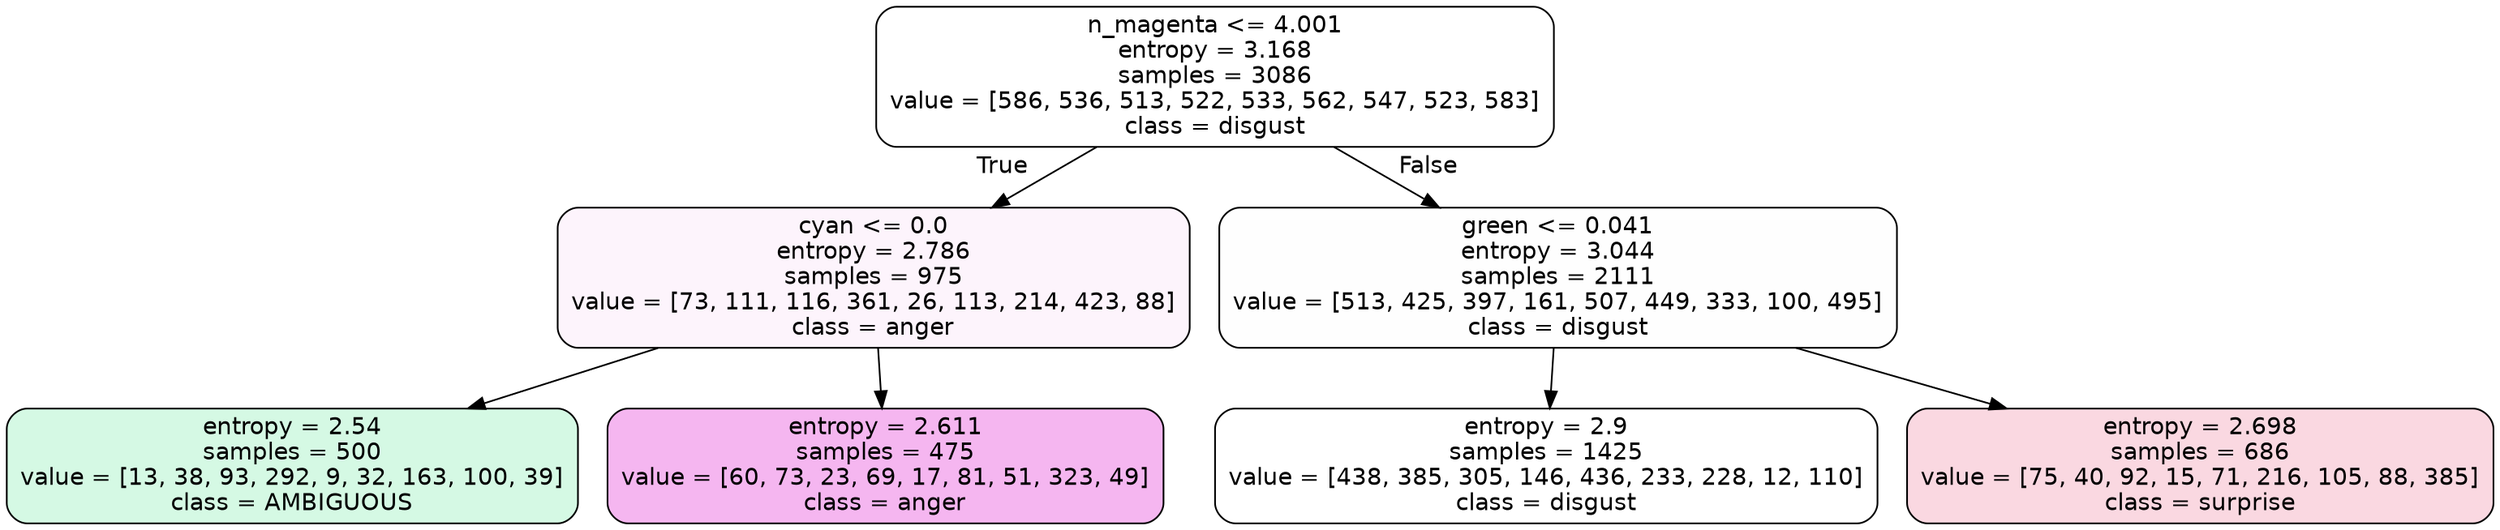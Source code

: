 digraph Tree {
node [shape=box, style="filled, rounded", color="black", fontname=helvetica] ;
edge [fontname=helvetica] ;
0 [label="n_magenta <= 4.001\nentropy = 3.168\nsamples = 3086\nvalue = [586, 536, 513, 522, 533, 562, 547, 523, 583]\nclass = disgust", fillcolor="#e5813900"] ;
1 [label="cyan <= 0.0\nentropy = 2.786\nsamples = 975\nvalue = [73, 111, 116, 361, 26, 113, 214, 423, 88]\nclass = anger", fillcolor="#e539d70e"] ;
0 -> 1 [labeldistance=2.5, labelangle=45, headlabel="True"] ;
2 [label="entropy = 2.54\nsamples = 500\nvalue = [13, 38, 93, 292, 9, 32, 163, 100, 39]\nclass = AMBIGUOUS", fillcolor="#39e58135"] ;
1 -> 2 ;
3 [label="entropy = 2.611\nsamples = 475\nvalue = [60, 73, 23, 69, 17, 81, 51, 323, 49]\nclass = anger", fillcolor="#e539d75d"] ;
1 -> 3 ;
4 [label="green <= 0.041\nentropy = 3.044\nsamples = 2111\nvalue = [513, 425, 397, 161, 507, 449, 333, 100, 495]\nclass = disgust", fillcolor="#e5813901"] ;
0 -> 4 [labeldistance=2.5, labelangle=-45, headlabel="False"] ;
5 [label="entropy = 2.9\nsamples = 1425\nvalue = [438, 385, 305, 146, 436, 233, 228, 12, 110]\nclass = disgust", fillcolor="#e5813900"] ;
4 -> 5 ;
6 [label="entropy = 2.698\nsamples = 686\nvalue = [75, 40, 92, 15, 71, 216, 105, 88, 385]\nclass = surprise", fillcolor="#e5396431"] ;
4 -> 6 ;
}